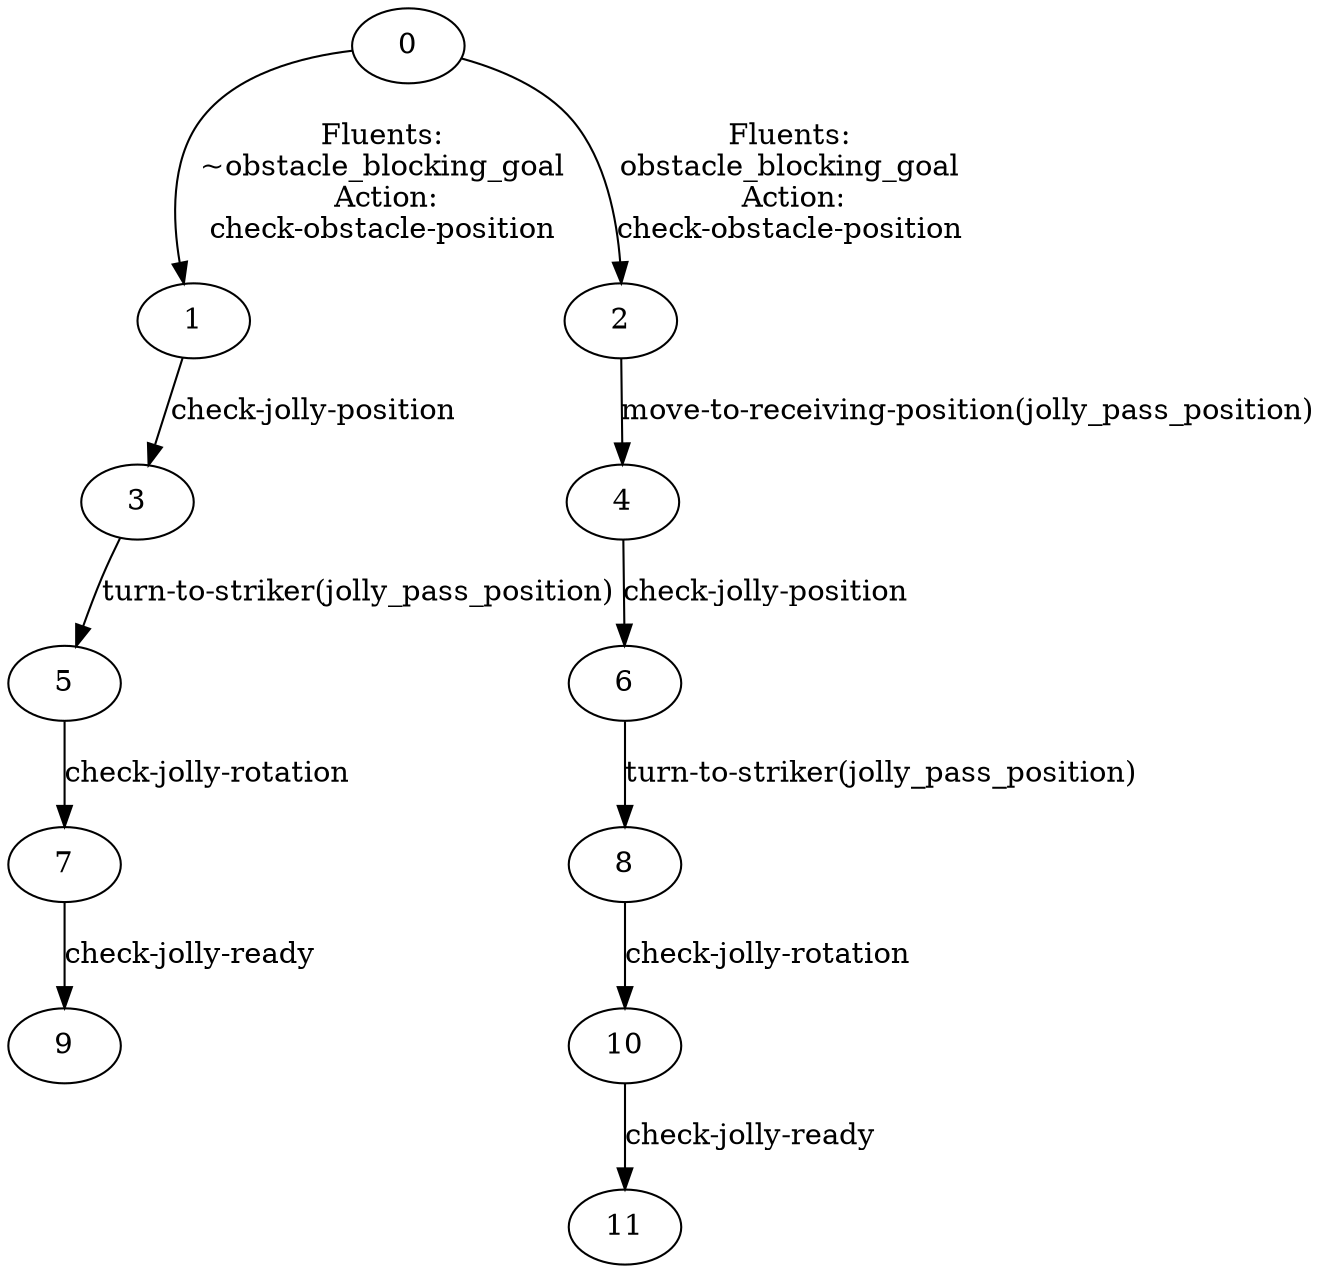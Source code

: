 strict digraph "" {
	0	[color=black];
	1	[color=black];
	0 -> 1	[color=black,
		label="Fluents:
~obstacle_blocking_goal
 Action:
check-obstacle-position"];
	2	[color=black];
	0 -> 2	[color=black,
		label="Fluents:
obstacle_blocking_goal
 Action:
check-obstacle-position"];
	3	[color=black];
	1 -> 3	[color=black,
		label="check-jolly-position"];
	4	[color=black];
	2 -> 4	[color=black,
		label="move-to-receiving-position(jolly_pass_position)"];
	5	[color=black];
	3 -> 5	[color=black,
		label="turn-to-striker(jolly_pass_position)"];
	6	[color=black];
	4 -> 6	[color=black,
		label="check-jolly-position"];
	7	[color=black];
	5 -> 7	[color=black,
		label="check-jolly-rotation"];
	8	[color=black];
	6 -> 8	[color=black,
		label="turn-to-striker(jolly_pass_position)"];
	9	[color=black];
	7 -> 9	[color=black,
		label="check-jolly-ready"];
	10	[color=black];
	8 -> 10	[color=black,
		label="check-jolly-rotation"];
	11	[color=black];
	10 -> 11	[color=black,
		label="check-jolly-ready"];
}
